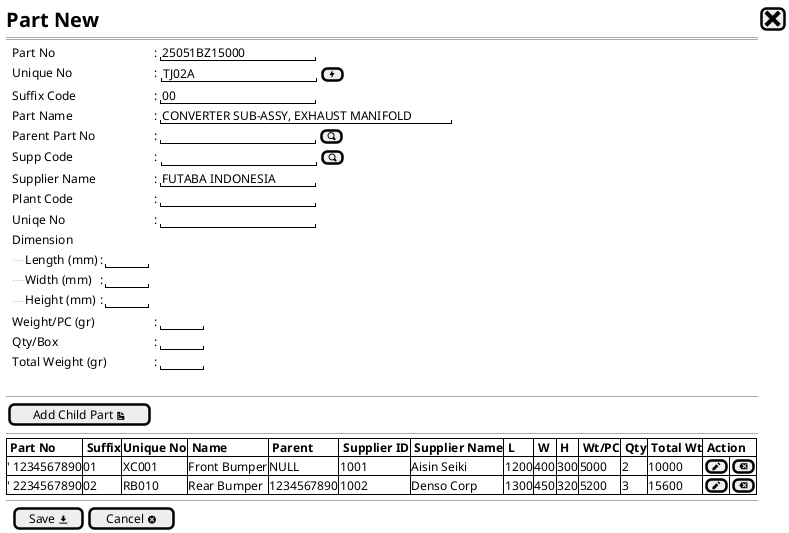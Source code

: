 @startsalt
{
  <size:20><b>Part New | [<size:25><&x>]|*
  ==
  {
    .|Part No         |: |"25051BZ15000       "|*
    .|Unique No       |:{|" TJ02A             "|[<&bolt>]|}*
    .|Suffix Code     |: |" 00                "|*
    .|Part Name       |: |"CONVERTER SUB-ASSY, EXHAUST MANIFOLD"|*
    .|Parent Part No  |: |"                   "| [<&magnifying-glass>]| *
    .|Supp Code       |:{|"                   "|[<&magnifying-glass>]|} *
    .|Supplier Name   |: |"FUTABA INDONESIA   "|*
    .|Plant Code      |: |"                   "| *
    .|Uniqe No        |: |"                   "| *
    .|Dimension|*
    .|{
      ..||Length (mm)   |: |"     "|*
      ..|Width (mm)     |: |"     "|*
      ..|Height (mm)    |: |"     "|*
      }
    .|Weight/PC (gr)    |: |"     "|*
    .|Qty/Box           |: |"     "|*
    .|Total Weight (gr) |: |"     "|*
  }
  .
  --
  {
    [Add Child Part <&document>]|*
  }
  --
  {#
    |<b> Part No  |<b> Suffix |<b>Unique No         |<b> Name     |<b> Parent |<b> Supplier ID |<b> Supplier Name |<b> L |<b> W |<b> H |<b> Wt/PC |<b> Qty |<b> Total Wt |<b> Action |*|*|*|*|*|*|*
    |' 1234567890 | 01        | XC001               |Front Bumper | NULL      | 1001           | Aisin Seiki      | 1200 | 400  | 300  | 5000     | 2      | 10000       |[<&pencil>]|[<&delete>]|*
    |' 2234567890 | 02        | RB010               |Rear Bumper  | 1234567890| 1002           | Denso Corp       | 1300 | 450  | 320  | 5200     | 3      | 15600       |[<&pencil>]|[<&delete>]|*
  }
  --
  {
  .|[ Save <&data-transfer-download>] |  [Cancel <&circle-x> ]|*
  }

}
@endsalt

